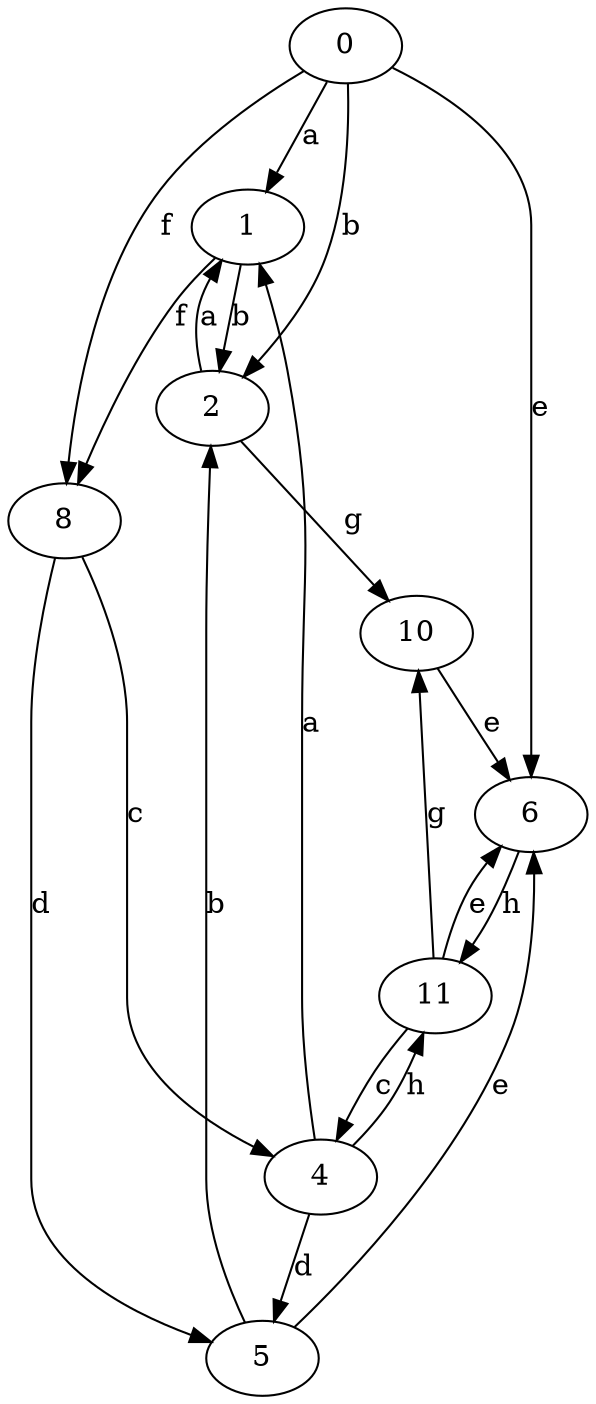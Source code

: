 strict digraph  {
0;
1;
2;
4;
5;
6;
8;
10;
11;
0 -> 1  [label=a];
0 -> 2  [label=b];
0 -> 6  [label=e];
0 -> 8  [label=f];
1 -> 2  [label=b];
1 -> 8  [label=f];
2 -> 1  [label=a];
2 -> 10  [label=g];
4 -> 1  [label=a];
4 -> 5  [label=d];
4 -> 11  [label=h];
5 -> 2  [label=b];
5 -> 6  [label=e];
6 -> 11  [label=h];
8 -> 4  [label=c];
8 -> 5  [label=d];
10 -> 6  [label=e];
11 -> 4  [label=c];
11 -> 6  [label=e];
11 -> 10  [label=g];
}
